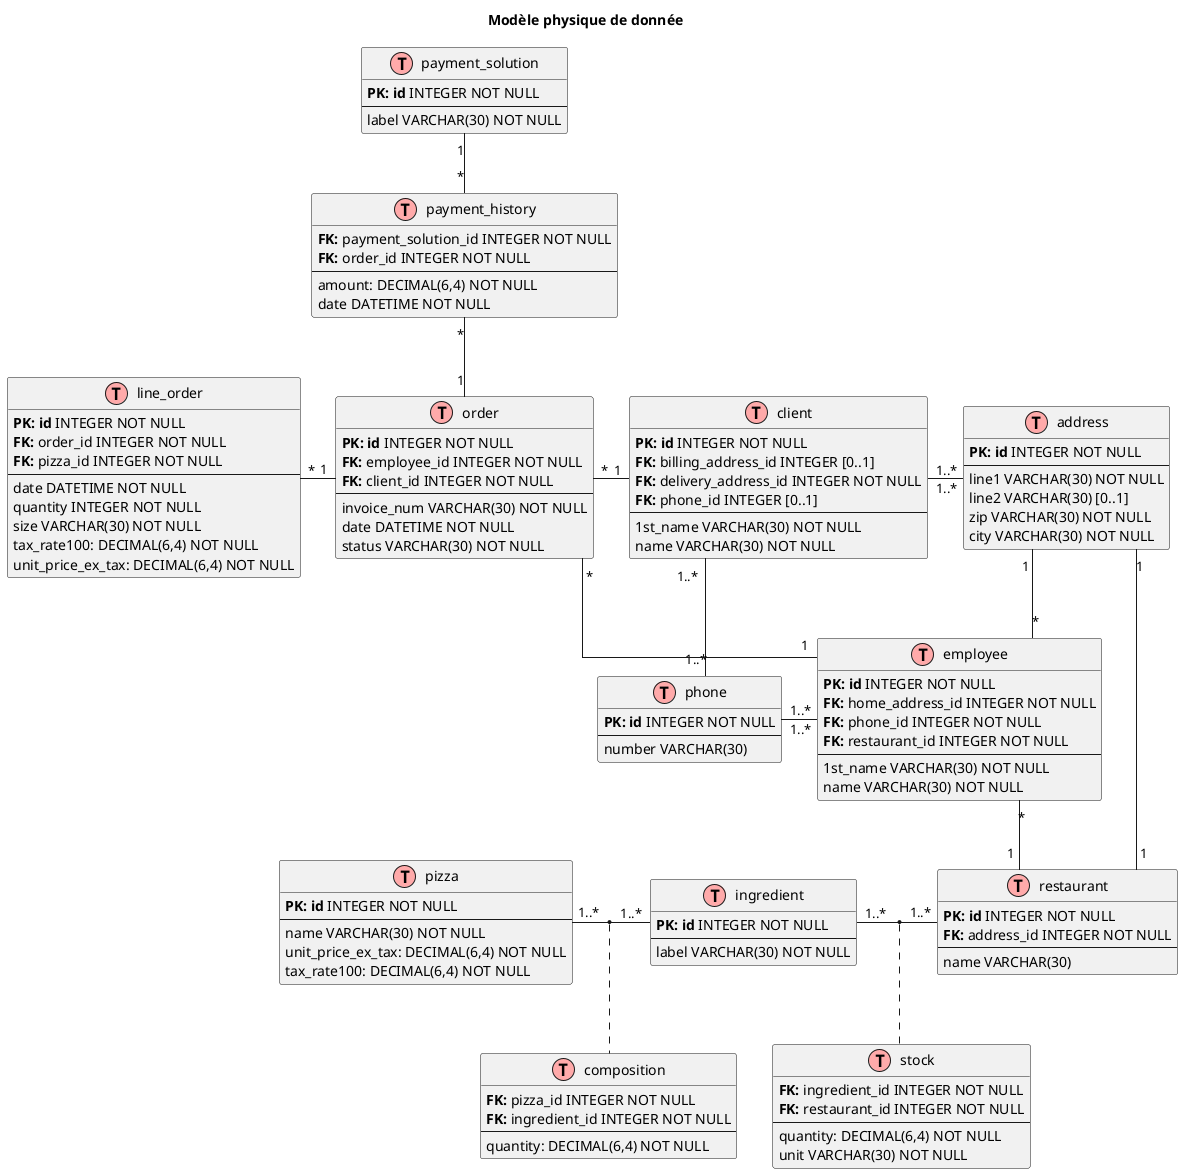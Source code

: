 @startuml
title Modèle physique de donnée

/' = = = = = = = STYLE = = = = = = = '/
skinparam linetype ortho

!define table(x) class x << (T,#FFAAAA) >>
!define primary_key(x) <b>PK: x</b>
!define foreign_key(x,reference) <b>FK: </b>x

/' = = = = = = = CLASSE = = = = = = = '/

/' - - PkgAccount - - '/
table(address) {
    primary_key(id) INTEGER NOT NULL
    ---
    line1 VARCHAR(30) NOT NULL
    line2 VARCHAR(30) [0..1]
    zip VARCHAR(30) NOT NULL
    city VARCHAR(30) NOT NULL
}

table(client) {
    primary_key(id) INTEGER NOT NULL
    foreign_key(billing_address_id, address.id) INTEGER [0..1]
    foreign_key(delivery_address_id, address.id) INTEGER NOT NULL
    foreign_key(phone_id, phone.id) INTEGER [0..1]
    ---
    1st_name VARCHAR(30) NOT NULL
    name VARCHAR(30) NOT NULL
}

table(employee) {
    primary_key(id) INTEGER NOT NULL
    foreign_key(home_address_id, address.id) INTEGER NOT NULL
    foreign_key(phone_id, phone.id) INTEGER NOT NULL
    foreign_key(restaurant_id, restaurant_.id) INTEGER NOT NULL
    ---
    1st_name VARCHAR(30) NOT NULL
    name VARCHAR(30) NOT NULL
}

table(phone) {
    primary_key(id) INTEGER NOT NULL
    ---
    number VARCHAR(30)
}

client "1..*" - "1..*" phone
client "1..*" - "1..*" address
address "1" -down- "*" employee
phone "1..*" -right- "1..*" employee


/' - - PkgIngredient - - '/
table(composition) {
    foreign_key(pizza_id, pizza.id) INTEGER NOT NULL
    foreign_key(ingredient_id, ingredient.id) INTEGER NOT NULL
    ---
    quantity: DECIMAL(6,4) NOT NULL
}

table(ingredient) {
    primary_key(id) INTEGER NOT NULL
    ---
    label VARCHAR(30) NOT NULL
}

table(pizza) {
    primary_key(id) INTEGER NOT NULL
    ---
    name VARCHAR(30) NOT NULL
    unit_price_ex_tax: DECIMAL(6,4) NOT NULL
    tax_rate100: DECIMAL(6,4) NOT NULL
}

table(restaurant) {
    primary_key(id) INTEGER NOT NULL
    foreign_key(address_id, address.id) INTEGER NOT NULL
    ---
    name VARCHAR(30)
}

table(stock) {
    foreign_key(ingredient_id, ingredient.id) INTEGER NOT NULL
    foreign_key(restaurant_id, restaurant.id) INTEGER NOT NULL
    ---
    quantity: DECIMAL(6,4) NOT NULL
    unit VARCHAR(30) NOT NULL
}

ingredient "1..*" - "1..*" restaurant
(ingredient, restaurant) .. stock

pizza "1..*" - "1..*" ingredient
(pizza, ingredient) .. composition


/' - - PkgOrder - - '/
table(line_order) {
    primary_key(id) INTEGER NOT NULL
    foreign_key(order_id, order.id) INTEGER NOT NULL
    foreign_key(pizza_id, pizza.id) INTEGER NOT NULL
    ---
    date DATETIME NOT NULL
    quantity INTEGER NOT NULL
    size VARCHAR(30) NOT NULL
    tax_rate100: DECIMAL(6,4) NOT NULL
    unit_price_ex_tax: DECIMAL(6,4) NOT NULL
}

table(order) {
    primary_key(id) INTEGER NOT NULL
    foreign_key(employee_id, employee.id) INTEGER NOT NULL
    foreign_key(client_id, client.id) INTEGER NOT NULL
    ---
    invoice_num VARCHAR(30) NOT NULL
    date DATETIME NOT NULL
    status VARCHAR(30) NOT NULL
}

table(payment_history) {
    foreign_key(payment_solution_id, payment_solution.id) INTEGER NOT NULL
    foreign_key(order_id, order.id) INTEGER NOT NULL
    ---
    amount: DECIMAL(6,4) NOT NULL
    date DATETIME NOT NULL
}

table(payment_solution) {
    primary_key(id) INTEGER NOT NULL
    ---
    label VARCHAR(30) NOT NULL
}

line_order "*" - "1" order
order "1" -up- "*" payment_history
payment_solution "1" -down- "*" payment_history


/' = = = = = = = RELATION INTER PKG = = = = = = = '/
employee "1" - "*" order
order "*" - "1" client
address "1" -- "1" restaurant
employee "*" -- "1" restaurant

@enduml
